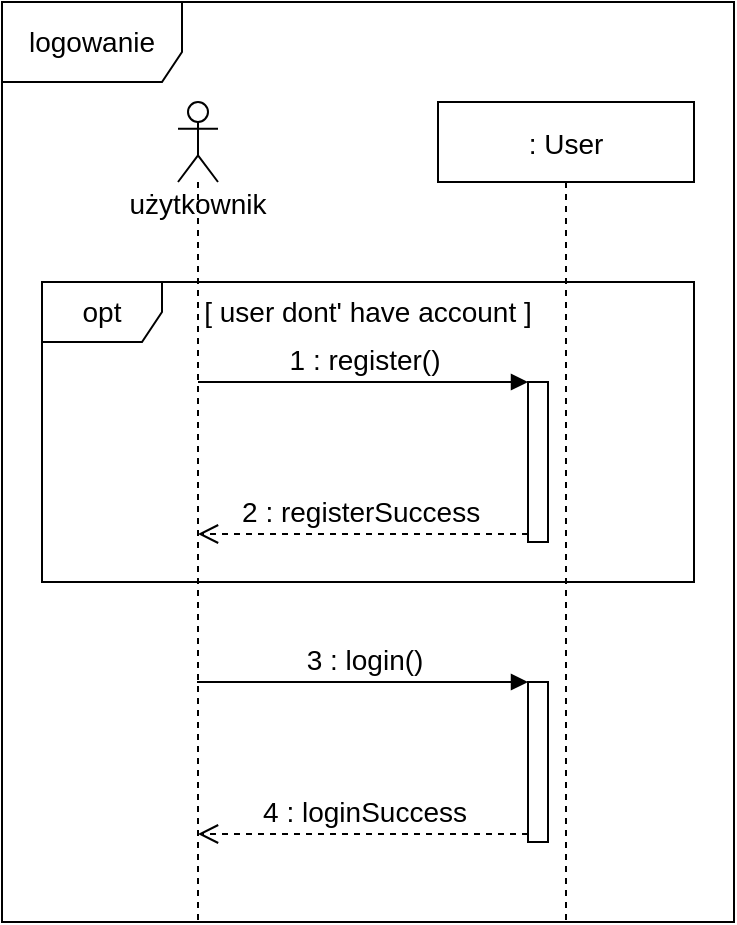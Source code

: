 <mxfile version="15.8.9" type="device"><diagram id="kgpKYQtTHZ0yAKxKKP6v" name="Page-1"><mxGraphModel dx="2062" dy="1146" grid="1" gridSize="10" guides="1" tooltips="1" connect="1" arrows="1" fold="1" page="1" pageScale="1" pageWidth="827" pageHeight="1169" math="0" shadow="0"><root><mxCell id="0"/><mxCell id="1" parent="0"/><mxCell id="P6wtnf48FfI0MpS5itKV-17" value="&lt;font style=&quot;font-size: 14px&quot;&gt;użytkownik&lt;/font&gt;" style="shape=umlLifeline;participant=umlActor;perimeter=lifelinePerimeter;whiteSpace=wrap;html=1;container=1;collapsible=0;recursiveResize=0;verticalAlign=top;spacingTop=36;outlineConnect=0;size=40;align=center;shadow=0;" parent="1" vertex="1"><mxGeometry x="130" y="110" width="20" height="410" as="geometry"/></mxCell><mxCell id="P6wtnf48FfI0MpS5itKV-18" value="&lt;font style=&quot;font-size: 14px&quot;&gt;: User&lt;/font&gt;" style="shape=umlLifeline;perimeter=lifelinePerimeter;whiteSpace=wrap;html=1;container=1;collapsible=0;recursiveResize=0;outlineConnect=0;fontSize=16;strokeWidth=1;align=center;shadow=0;" parent="1" vertex="1"><mxGeometry x="260" y="110" width="128" height="410" as="geometry"/></mxCell><mxCell id="P6wtnf48FfI0MpS5itKV-19" value="opt" style="shape=umlFrame;whiteSpace=wrap;html=1;fontSize=14;strokeWidth=1;align=center;shadow=0;" parent="P6wtnf48FfI0MpS5itKV-18" vertex="1"><mxGeometry x="-198" y="90" width="326" height="150" as="geometry"/></mxCell><mxCell id="P6wtnf48FfI0MpS5itKV-20" value="[ user dont' have account ]" style="text;html=1;strokeColor=none;fillColor=none;align=center;verticalAlign=middle;whiteSpace=wrap;rounded=0;fontSize=14;shadow=1;" parent="1" vertex="1"><mxGeometry x="130" y="200" width="190" height="30" as="geometry"/></mxCell><mxCell id="P6wtnf48FfI0MpS5itKV-21" value="" style="html=1;points=[];perimeter=orthogonalPerimeter;fontSize=14;strokeWidth=1;align=center;shadow=0;" parent="1" vertex="1"><mxGeometry x="305" y="250" width="10" height="80" as="geometry"/></mxCell><mxCell id="P6wtnf48FfI0MpS5itKV-22" value="1 : register()" style="html=1;verticalAlign=bottom;endArrow=block;entryX=0;entryY=0;rounded=0;fontSize=14;strokeColor=default;strokeWidth=1;shadow=0;" parent="1" target="P6wtnf48FfI0MpS5itKV-21" edge="1"><mxGeometry relative="1" as="geometry"><mxPoint x="140" y="250" as="sourcePoint"/></mxGeometry></mxCell><mxCell id="P6wtnf48FfI0MpS5itKV-23" value="2 : registerSuccess&amp;nbsp;" style="html=1;verticalAlign=bottom;endArrow=open;dashed=1;endSize=8;exitX=0;exitY=0.95;rounded=0;fontSize=14;strokeColor=default;strokeWidth=1;shadow=0;" parent="1" source="P6wtnf48FfI0MpS5itKV-21" edge="1"><mxGeometry relative="1" as="geometry"><mxPoint x="140" y="326" as="targetPoint"/></mxGeometry></mxCell><mxCell id="P6wtnf48FfI0MpS5itKV-24" value="" style="html=1;points=[];perimeter=orthogonalPerimeter;fontSize=14;strokeWidth=1;align=center;shadow=0;" parent="1" vertex="1"><mxGeometry x="305" y="400" width="10" height="80" as="geometry"/></mxCell><mxCell id="P6wtnf48FfI0MpS5itKV-25" value="3 : login()" style="html=1;verticalAlign=bottom;endArrow=block;entryX=0;entryY=0;rounded=0;fontSize=14;strokeColor=default;strokeWidth=1;shadow=0;" parent="1" target="P6wtnf48FfI0MpS5itKV-24" edge="1"><mxGeometry relative="1" as="geometry"><mxPoint x="139.5" y="400" as="sourcePoint"/></mxGeometry></mxCell><mxCell id="P6wtnf48FfI0MpS5itKV-26" value="4 : loginSuccess" style="html=1;verticalAlign=bottom;endArrow=open;dashed=1;endSize=8;exitX=0;exitY=0.95;rounded=0;fontSize=14;strokeColor=default;strokeWidth=1;shadow=0;" parent="1" source="P6wtnf48FfI0MpS5itKV-24" edge="1"><mxGeometry relative="1" as="geometry"><mxPoint x="140" y="476" as="targetPoint"/></mxGeometry></mxCell><mxCell id="P6wtnf48FfI0MpS5itKV-32" value="logowanie" style="shape=umlFrame;whiteSpace=wrap;html=1;fontSize=14;strokeWidth=1;align=center;width=90;height=40;shadow=0;" parent="1" vertex="1"><mxGeometry x="42" y="60" width="366" height="460" as="geometry"/></mxCell></root></mxGraphModel></diagram></mxfile>
